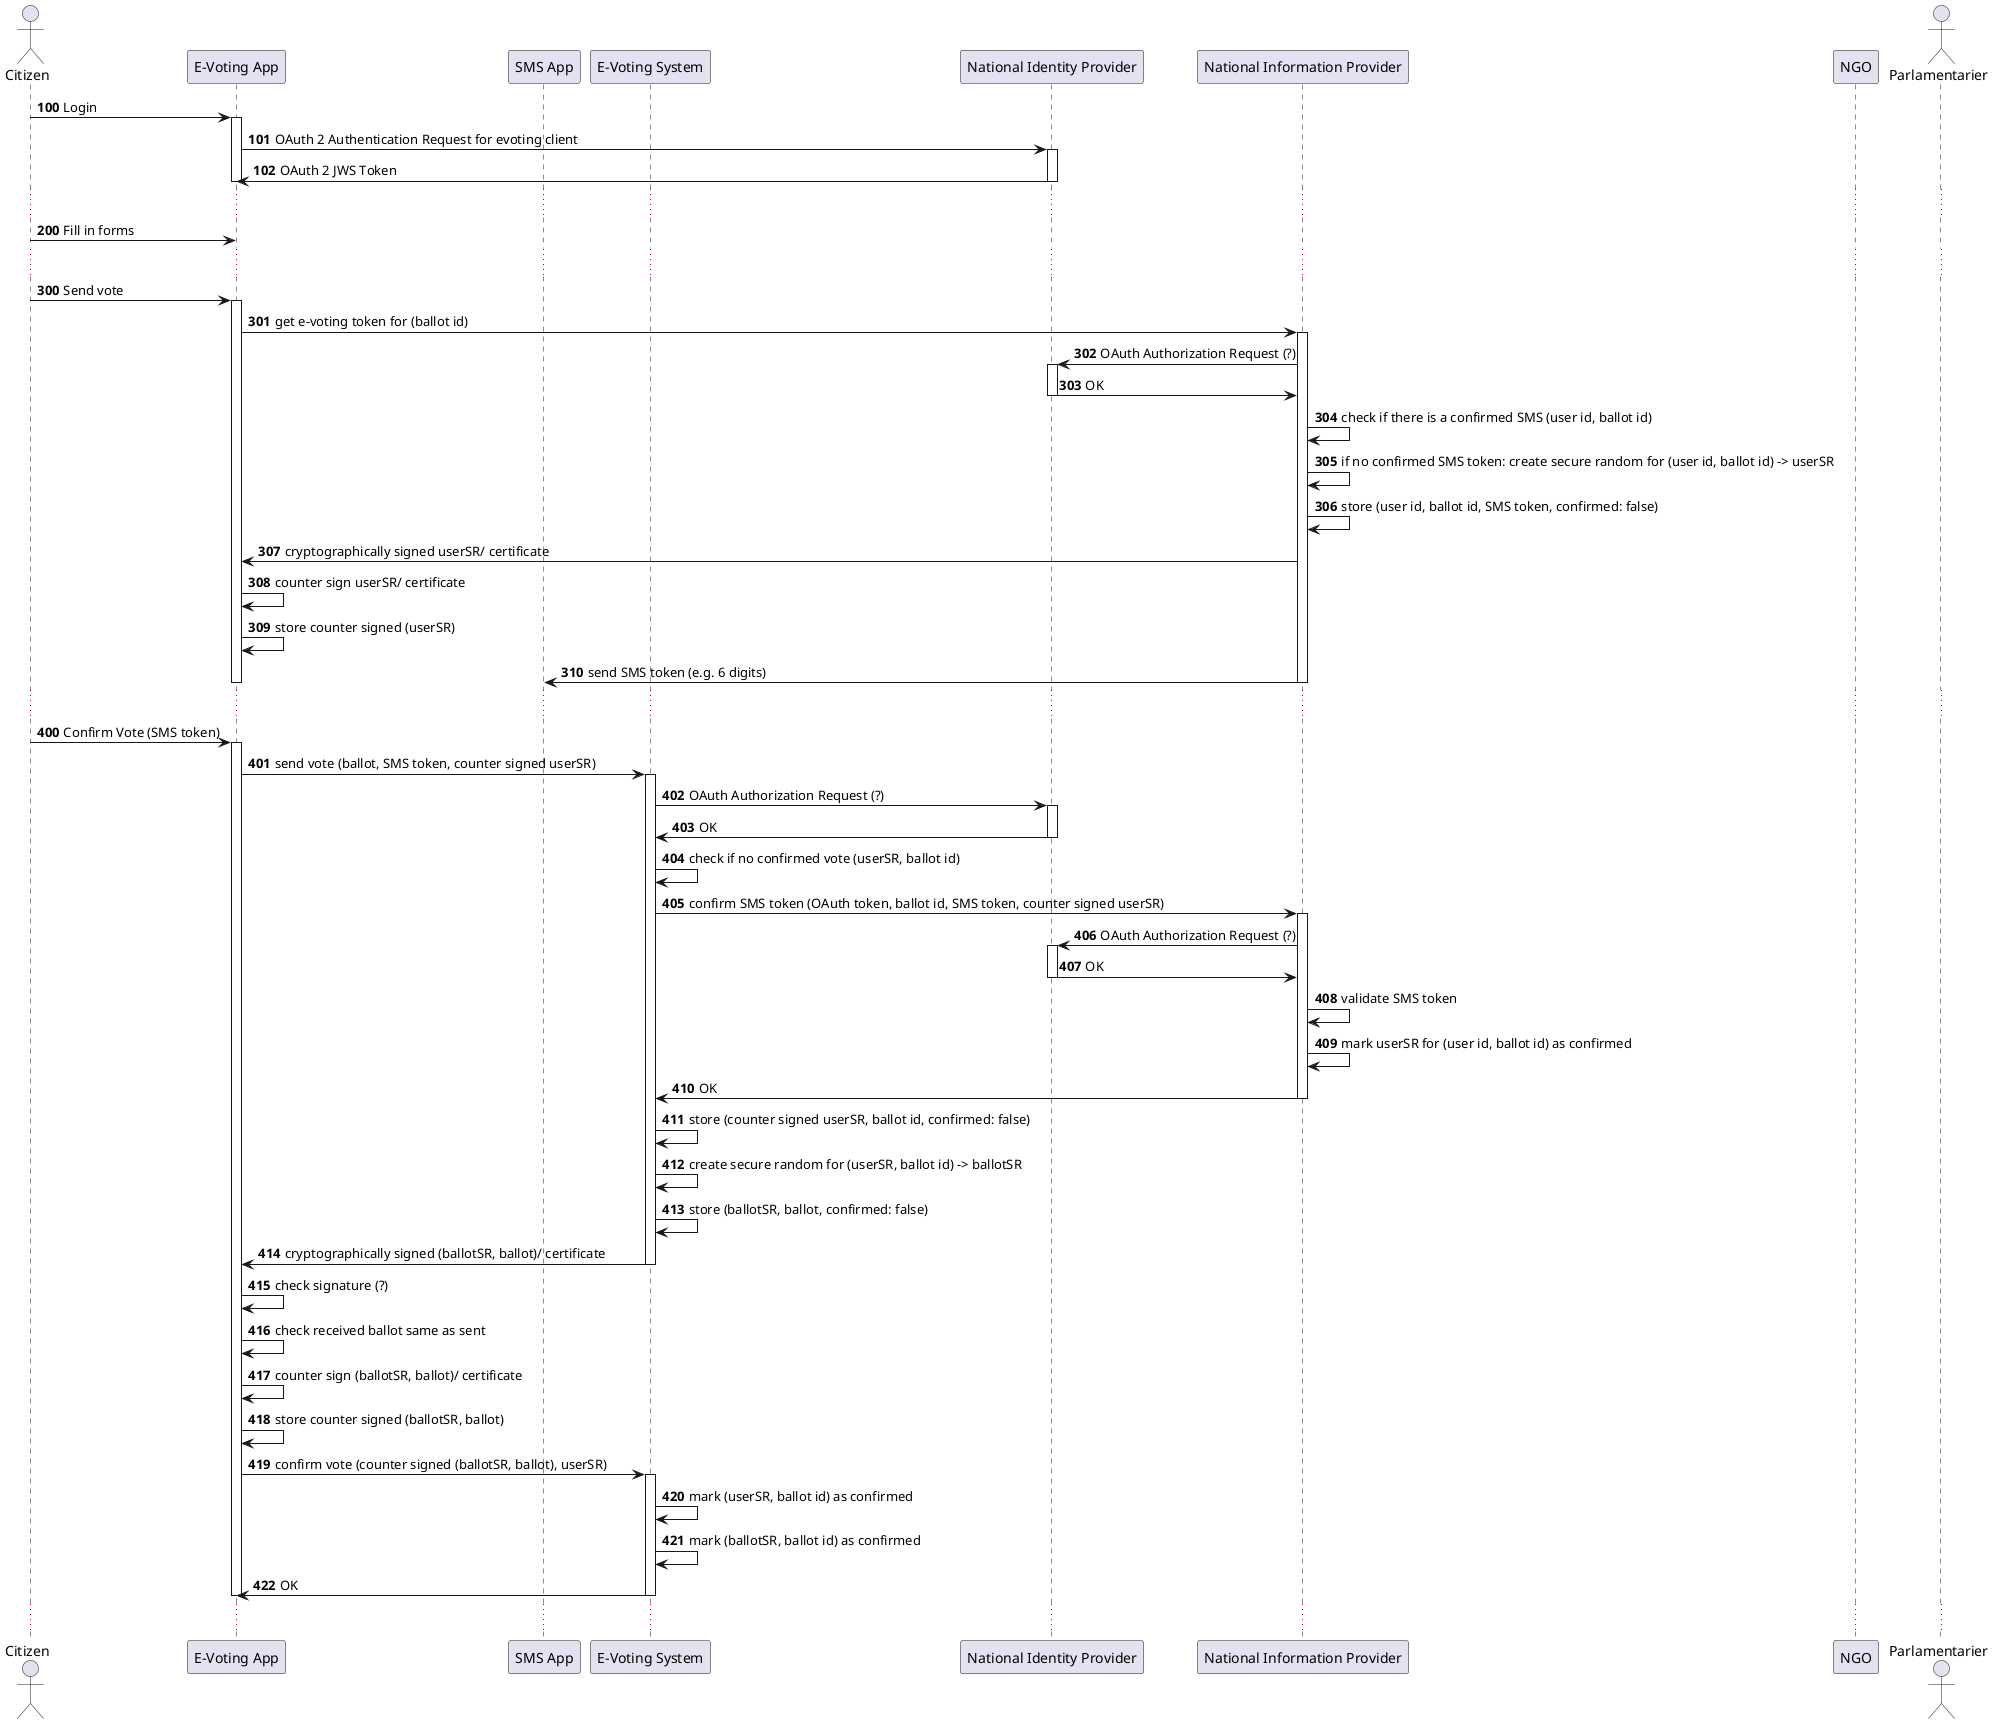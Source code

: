 @startuml
autonumber

actor Citizen
participant "E-Voting App" as Client
participant "SMS App" as SMS
participant "E-Voting System" as EVoting
participant "National Identity Provider" as NIdP
participant "National Information Provider" as NInfoP
participant NGO
actor Parlamentarier

autonumber 100
Citizen -> Client: Login
activate Client
Client -> NIdP: OAuth 2 Authentication Request for evoting client
activate NIdP
NIdP -> Client: OAuth 2 JWS Token
deactivate NIdP
deactivate Client

...

autonumber 200
Citizen -> Client: Fill in forms

...

autonumber 300
Citizen -> Client: Send vote
activate Client
Client -> NInfoP: get e-voting token for (ballot id)
activate NInfoP
NInfoP -> NIdP: OAuth Authorization Request (?)
activate NIdP
NIdP -> NInfoP: OK
deactivate NIdP
NInfoP -> NInfoP: check if there is a confirmed SMS (user id, ballot id)
NInfoP -> NInfoP: if no confirmed SMS token: create secure random for (user id, ballot id) -> userSR
NInfoP -> NInfoP: store (user id, ballot id, SMS token, confirmed: false)
NInfoP -> Client: cryptographically signed userSR/ certificate
Client -> Client: counter sign userSR/ certificate
Client -> Client: store counter signed (userSR)
NInfoP -> SMS: send SMS token (e.g. 6 digits)
deactivate NInfoP
deactivate Client

...

autonumber 400
Citizen -> Client: Confirm Vote (SMS token)
activate Client
Client -> EVoting: send vote (ballot, SMS token, counter signed userSR)
activate EVoting
EVoting -> NIdP: OAuth Authorization Request (?)
activate NIdP
NIdP -> EVoting: OK
deactivate NIdP
EVoting -> EVoting: check if no confirmed vote (userSR, ballot id)
EVoting -> NInfoP: confirm SMS token (OAuth token, ballot id, SMS token, counter signed userSR)
activate NInfoP
NInfoP -> NIdP: OAuth Authorization Request (?)
activate NIdP
NIdP -> NInfoP: OK
deactivate NIdP
NInfoP -> NInfoP: validate SMS token
NInfoP -> NInfoP: mark userSR for (user id, ballot id) as confirmed
NInfoP -> EVoting: OK
deactivate NInfoP
EVoting -> EVoting: store (counter signed userSR, ballot id, confirmed: false)
EVoting -> EVoting: create secure random for (userSR, ballot id) -> ballotSR
EVoting -> EVoting: store (ballotSR, ballot, confirmed: false)
EVoting -> Client: cryptographically signed (ballotSR, ballot)/ certificate
deactivate EVoting
Client -> Client: check signature (?)
Client -> Client: check received ballot same as sent
Client -> Client: counter sign (ballotSR, ballot)/ certificate
Client -> Client: store counter signed (ballotSR, ballot)
Client -> EVoting: confirm vote (counter signed (ballotSR, ballot), userSR)
activate EVoting
EVoting -> EVoting: mark (userSR, ballot id) as confirmed
EVoting -> EVoting: mark (ballotSR, ballot id) as confirmed
EVoting -> Client: OK
deactivate EVoting
deactivate Client



...





@enduml